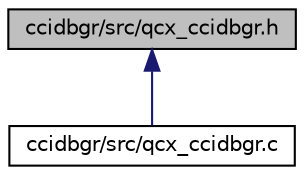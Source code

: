 digraph "ccidbgr/src/qcx_ccidbgr.h"
{
 // LATEX_PDF_SIZE
  edge [fontname="Helvetica",fontsize="10",labelfontname="Helvetica",labelfontsize="10"];
  node [fontname="Helvetica",fontsize="10",shape=record];
  Node1 [label="ccidbgr/src/qcx_ccidbgr.h",height=0.2,width=0.4,color="black", fillcolor="grey75", style="filled", fontcolor="black",tooltip="This file declares functions for qcd_ccidbgr."];
  Node1 -> Node2 [dir="back",color="midnightblue",fontsize="10",style="solid"];
  Node2 [label="ccidbgr/src/qcx_ccidbgr.c",height=0.2,width=0.4,color="black", fillcolor="white", style="filled",URL="$qcx__ccidbgr_8c.html",tooltip="This file implements the cci application that can R/W cci devices."];
}
